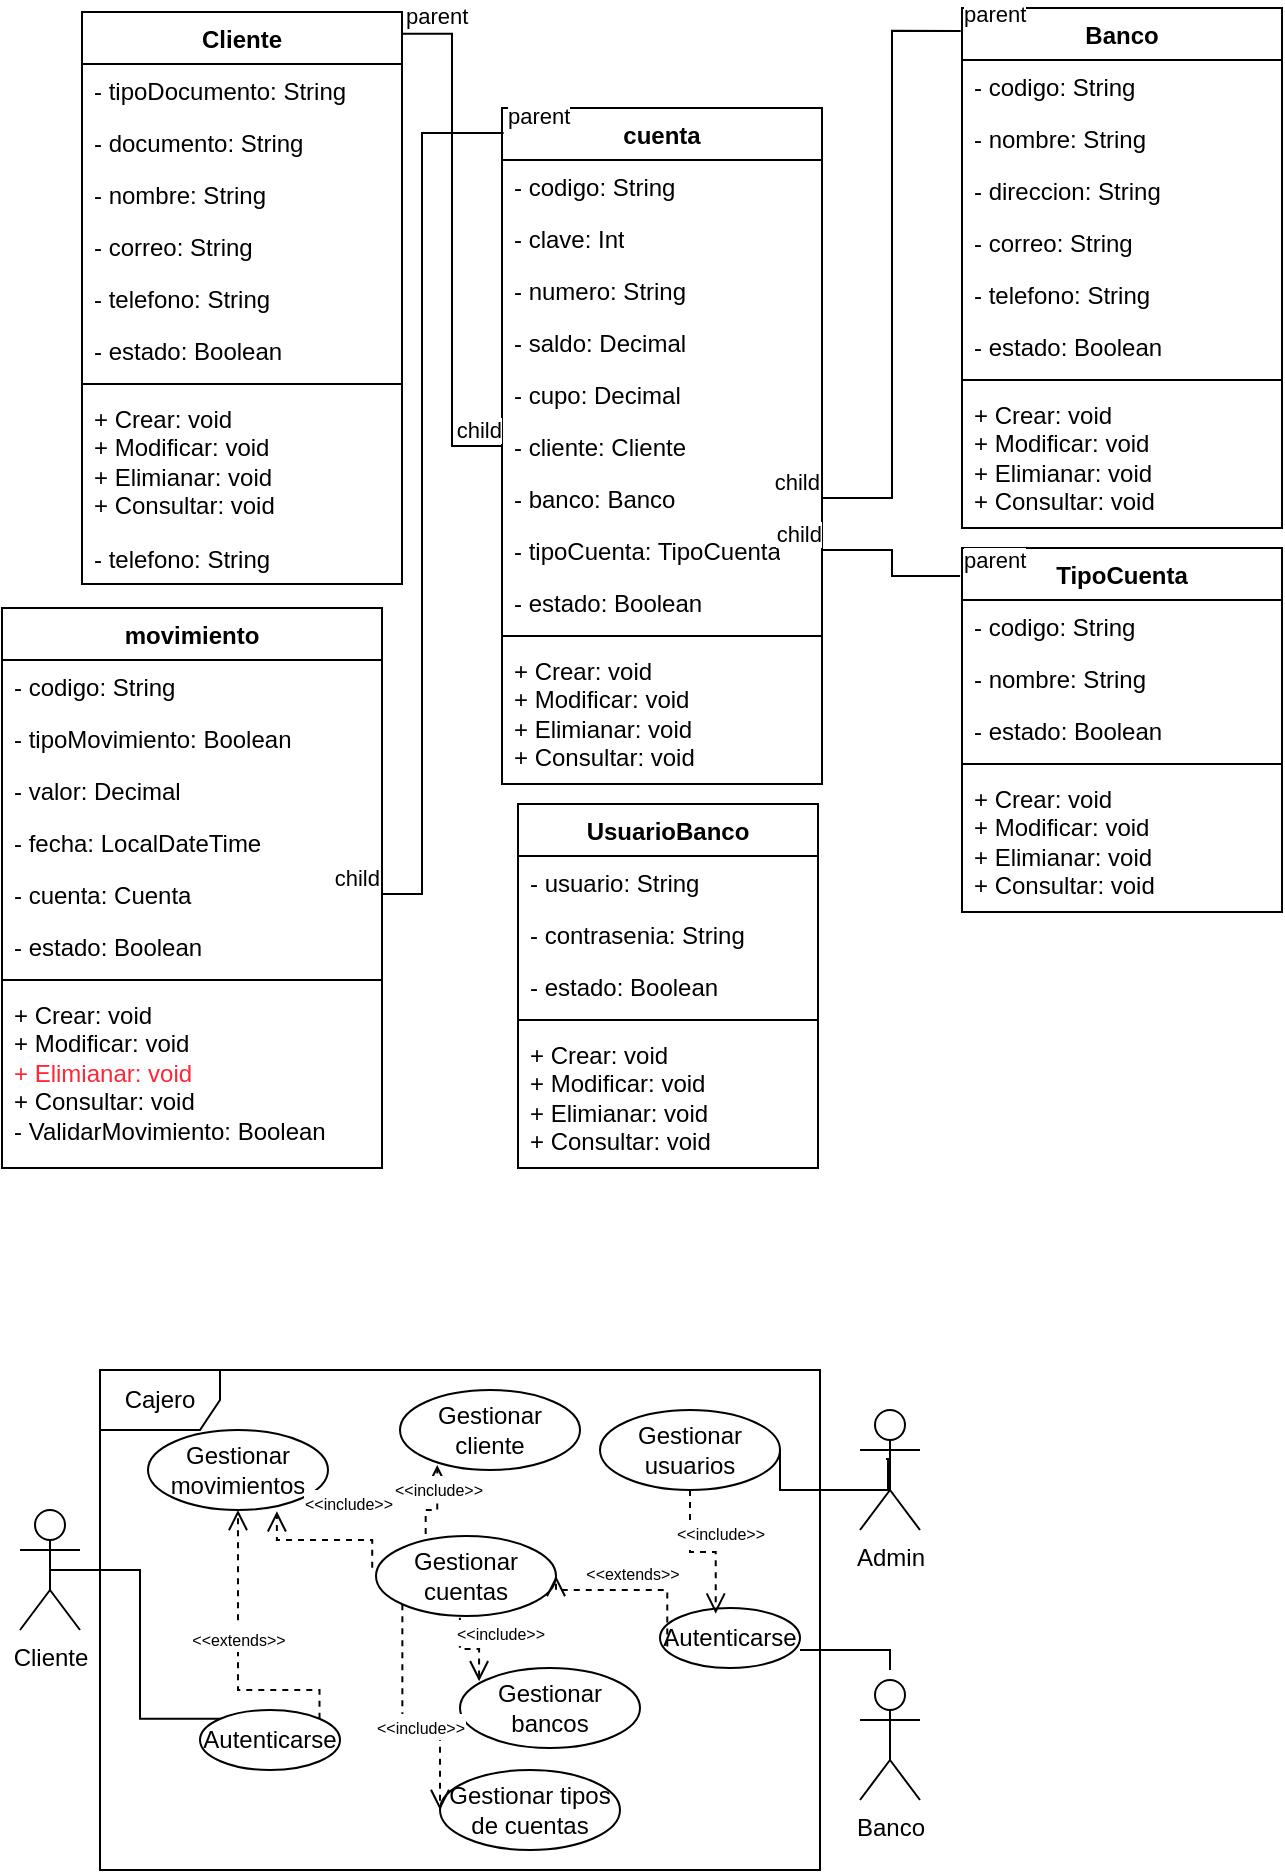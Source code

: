 <mxfile version="21.6.9" type="github">
  <diagram name="Página-1" id="rF08BQha5n41eQH3lOad">
    <mxGraphModel dx="489" dy="271" grid="1" gridSize="10" guides="1" tooltips="1" connect="1" arrows="1" fold="1" page="1" pageScale="1" pageWidth="827" pageHeight="1169" math="0" shadow="0">
      <root>
        <mxCell id="0" />
        <mxCell id="1" parent="0" />
        <mxCell id="LcZOJFfyF_1oZH-VE9Iz-1" value="Cliente" style="swimlane;fontStyle=1;align=center;verticalAlign=top;childLayout=stackLayout;horizontal=1;startSize=26;horizontalStack=0;resizeParent=1;resizeParentMax=0;resizeLast=0;collapsible=1;marginBottom=0;whiteSpace=wrap;html=1;" vertex="1" parent="1">
          <mxGeometry x="190" y="122" width="160" height="286" as="geometry" />
        </mxCell>
        <mxCell id="LcZOJFfyF_1oZH-VE9Iz-2" value="- tipoDocumento: String" style="text;strokeColor=none;fillColor=none;align=left;verticalAlign=top;spacingLeft=4;spacingRight=4;overflow=hidden;rotatable=0;points=[[0,0.5],[1,0.5]];portConstraint=eastwest;whiteSpace=wrap;html=1;" vertex="1" parent="LcZOJFfyF_1oZH-VE9Iz-1">
          <mxGeometry y="26" width="160" height="26" as="geometry" />
        </mxCell>
        <mxCell id="LcZOJFfyF_1oZH-VE9Iz-5" value="- documento: String" style="text;strokeColor=none;fillColor=none;align=left;verticalAlign=top;spacingLeft=4;spacingRight=4;overflow=hidden;rotatable=0;points=[[0,0.5],[1,0.5]];portConstraint=eastwest;whiteSpace=wrap;html=1;" vertex="1" parent="LcZOJFfyF_1oZH-VE9Iz-1">
          <mxGeometry y="52" width="160" height="26" as="geometry" />
        </mxCell>
        <mxCell id="LcZOJFfyF_1oZH-VE9Iz-6" value="- nombre: String" style="text;strokeColor=none;fillColor=none;align=left;verticalAlign=top;spacingLeft=4;spacingRight=4;overflow=hidden;rotatable=0;points=[[0,0.5],[1,0.5]];portConstraint=eastwest;whiteSpace=wrap;html=1;" vertex="1" parent="LcZOJFfyF_1oZH-VE9Iz-1">
          <mxGeometry y="78" width="160" height="26" as="geometry" />
        </mxCell>
        <mxCell id="LcZOJFfyF_1oZH-VE9Iz-7" value="- correo: String" style="text;strokeColor=none;fillColor=none;align=left;verticalAlign=top;spacingLeft=4;spacingRight=4;overflow=hidden;rotatable=0;points=[[0,0.5],[1,0.5]];portConstraint=eastwest;whiteSpace=wrap;html=1;" vertex="1" parent="LcZOJFfyF_1oZH-VE9Iz-1">
          <mxGeometry y="104" width="160" height="26" as="geometry" />
        </mxCell>
        <mxCell id="LcZOJFfyF_1oZH-VE9Iz-8" value="- telefono: String" style="text;strokeColor=none;fillColor=none;align=left;verticalAlign=top;spacingLeft=4;spacingRight=4;overflow=hidden;rotatable=0;points=[[0,0.5],[1,0.5]];portConstraint=eastwest;whiteSpace=wrap;html=1;" vertex="1" parent="LcZOJFfyF_1oZH-VE9Iz-1">
          <mxGeometry y="130" width="160" height="26" as="geometry" />
        </mxCell>
        <mxCell id="LcZOJFfyF_1oZH-VE9Iz-9" value="- estado: Boolean" style="text;strokeColor=none;fillColor=none;align=left;verticalAlign=top;spacingLeft=4;spacingRight=4;overflow=hidden;rotatable=0;points=[[0,0.5],[1,0.5]];portConstraint=eastwest;whiteSpace=wrap;html=1;" vertex="1" parent="LcZOJFfyF_1oZH-VE9Iz-1">
          <mxGeometry y="156" width="160" height="26" as="geometry" />
        </mxCell>
        <mxCell id="LcZOJFfyF_1oZH-VE9Iz-3" value="" style="line;strokeWidth=1;fillColor=none;align=left;verticalAlign=middle;spacingTop=-1;spacingLeft=3;spacingRight=3;rotatable=0;labelPosition=right;points=[];portConstraint=eastwest;strokeColor=inherit;" vertex="1" parent="LcZOJFfyF_1oZH-VE9Iz-1">
          <mxGeometry y="182" width="160" height="8" as="geometry" />
        </mxCell>
        <mxCell id="LcZOJFfyF_1oZH-VE9Iz-4" value="+ Crear: void&lt;br&gt;+ Modificar: void&lt;br&gt;+ Elimianar: void&lt;br&gt;+ Consultar: void" style="text;strokeColor=none;fillColor=none;align=left;verticalAlign=top;spacingLeft=4;spacingRight=4;overflow=hidden;rotatable=0;points=[[0,0.5],[1,0.5]];portConstraint=eastwest;whiteSpace=wrap;html=1;" vertex="1" parent="LcZOJFfyF_1oZH-VE9Iz-1">
          <mxGeometry y="190" width="160" height="70" as="geometry" />
        </mxCell>
        <mxCell id="LcZOJFfyF_1oZH-VE9Iz-88" value="- telefono: String" style="text;strokeColor=none;fillColor=none;align=left;verticalAlign=top;spacingLeft=4;spacingRight=4;overflow=hidden;rotatable=0;points=[[0,0.5],[1,0.5]];portConstraint=eastwest;whiteSpace=wrap;html=1;" vertex="1" parent="LcZOJFfyF_1oZH-VE9Iz-1">
          <mxGeometry y="260" width="160" height="26" as="geometry" />
        </mxCell>
        <mxCell id="LcZOJFfyF_1oZH-VE9Iz-10" value="Banco" style="swimlane;fontStyle=1;align=center;verticalAlign=top;childLayout=stackLayout;horizontal=1;startSize=26;horizontalStack=0;resizeParent=1;resizeParentMax=0;resizeLast=0;collapsible=1;marginBottom=0;whiteSpace=wrap;html=1;" vertex="1" parent="1">
          <mxGeometry x="630" y="120" width="160" height="260" as="geometry" />
        </mxCell>
        <mxCell id="LcZOJFfyF_1oZH-VE9Iz-13" value="- codigo: String" style="text;strokeColor=none;fillColor=none;align=left;verticalAlign=top;spacingLeft=4;spacingRight=4;overflow=hidden;rotatable=0;points=[[0,0.5],[1,0.5]];portConstraint=eastwest;whiteSpace=wrap;html=1;" vertex="1" parent="LcZOJFfyF_1oZH-VE9Iz-10">
          <mxGeometry y="26" width="160" height="26" as="geometry" />
        </mxCell>
        <mxCell id="LcZOJFfyF_1oZH-VE9Iz-14" value="- nombre: String" style="text;strokeColor=none;fillColor=none;align=left;verticalAlign=top;spacingLeft=4;spacingRight=4;overflow=hidden;rotatable=0;points=[[0,0.5],[1,0.5]];portConstraint=eastwest;whiteSpace=wrap;html=1;" vertex="1" parent="LcZOJFfyF_1oZH-VE9Iz-10">
          <mxGeometry y="52" width="160" height="26" as="geometry" />
        </mxCell>
        <mxCell id="LcZOJFfyF_1oZH-VE9Iz-15" value="- direccion: String" style="text;strokeColor=none;fillColor=none;align=left;verticalAlign=top;spacingLeft=4;spacingRight=4;overflow=hidden;rotatable=0;points=[[0,0.5],[1,0.5]];portConstraint=eastwest;whiteSpace=wrap;html=1;" vertex="1" parent="LcZOJFfyF_1oZH-VE9Iz-10">
          <mxGeometry y="78" width="160" height="26" as="geometry" />
        </mxCell>
        <mxCell id="LcZOJFfyF_1oZH-VE9Iz-20" value="- correo: String" style="text;strokeColor=none;fillColor=none;align=left;verticalAlign=top;spacingLeft=4;spacingRight=4;overflow=hidden;rotatable=0;points=[[0,0.5],[1,0.5]];portConstraint=eastwest;whiteSpace=wrap;html=1;" vertex="1" parent="LcZOJFfyF_1oZH-VE9Iz-10">
          <mxGeometry y="104" width="160" height="26" as="geometry" />
        </mxCell>
        <mxCell id="LcZOJFfyF_1oZH-VE9Iz-19" value="- telefono: String" style="text;strokeColor=none;fillColor=none;align=left;verticalAlign=top;spacingLeft=4;spacingRight=4;overflow=hidden;rotatable=0;points=[[0,0.5],[1,0.5]];portConstraint=eastwest;whiteSpace=wrap;html=1;" vertex="1" parent="LcZOJFfyF_1oZH-VE9Iz-10">
          <mxGeometry y="130" width="160" height="26" as="geometry" />
        </mxCell>
        <mxCell id="LcZOJFfyF_1oZH-VE9Iz-16" value="- estado: Boolean" style="text;strokeColor=none;fillColor=none;align=left;verticalAlign=top;spacingLeft=4;spacingRight=4;overflow=hidden;rotatable=0;points=[[0,0.5],[1,0.5]];portConstraint=eastwest;whiteSpace=wrap;html=1;" vertex="1" parent="LcZOJFfyF_1oZH-VE9Iz-10">
          <mxGeometry y="156" width="160" height="26" as="geometry" />
        </mxCell>
        <mxCell id="LcZOJFfyF_1oZH-VE9Iz-17" value="" style="line;strokeWidth=1;fillColor=none;align=left;verticalAlign=middle;spacingTop=-1;spacingLeft=3;spacingRight=3;rotatable=0;labelPosition=right;points=[];portConstraint=eastwest;strokeColor=inherit;" vertex="1" parent="LcZOJFfyF_1oZH-VE9Iz-10">
          <mxGeometry y="182" width="160" height="8" as="geometry" />
        </mxCell>
        <mxCell id="LcZOJFfyF_1oZH-VE9Iz-18" value="+ Crear: void&lt;br&gt;+ Modificar: void&lt;br&gt;+ Elimianar: void&lt;br&gt;+ Consultar: void" style="text;strokeColor=none;fillColor=none;align=left;verticalAlign=top;spacingLeft=4;spacingRight=4;overflow=hidden;rotatable=0;points=[[0,0.5],[1,0.5]];portConstraint=eastwest;whiteSpace=wrap;html=1;" vertex="1" parent="LcZOJFfyF_1oZH-VE9Iz-10">
          <mxGeometry y="190" width="160" height="70" as="geometry" />
        </mxCell>
        <mxCell id="LcZOJFfyF_1oZH-VE9Iz-21" value="TipoCuenta" style="swimlane;fontStyle=1;align=center;verticalAlign=top;childLayout=stackLayout;horizontal=1;startSize=26;horizontalStack=0;resizeParent=1;resizeParentMax=0;resizeLast=0;collapsible=1;marginBottom=0;whiteSpace=wrap;html=1;" vertex="1" parent="1">
          <mxGeometry x="630" y="390" width="160" height="182" as="geometry" />
        </mxCell>
        <mxCell id="LcZOJFfyF_1oZH-VE9Iz-22" value="- codigo: String" style="text;strokeColor=none;fillColor=none;align=left;verticalAlign=top;spacingLeft=4;spacingRight=4;overflow=hidden;rotatable=0;points=[[0,0.5],[1,0.5]];portConstraint=eastwest;whiteSpace=wrap;html=1;" vertex="1" parent="LcZOJFfyF_1oZH-VE9Iz-21">
          <mxGeometry y="26" width="160" height="26" as="geometry" />
        </mxCell>
        <mxCell id="LcZOJFfyF_1oZH-VE9Iz-23" value="- nombre: String" style="text;strokeColor=none;fillColor=none;align=left;verticalAlign=top;spacingLeft=4;spacingRight=4;overflow=hidden;rotatable=0;points=[[0,0.5],[1,0.5]];portConstraint=eastwest;whiteSpace=wrap;html=1;" vertex="1" parent="LcZOJFfyF_1oZH-VE9Iz-21">
          <mxGeometry y="52" width="160" height="26" as="geometry" />
        </mxCell>
        <mxCell id="LcZOJFfyF_1oZH-VE9Iz-27" value="- estado: Boolean" style="text;strokeColor=none;fillColor=none;align=left;verticalAlign=top;spacingLeft=4;spacingRight=4;overflow=hidden;rotatable=0;points=[[0,0.5],[1,0.5]];portConstraint=eastwest;whiteSpace=wrap;html=1;" vertex="1" parent="LcZOJFfyF_1oZH-VE9Iz-21">
          <mxGeometry y="78" width="160" height="26" as="geometry" />
        </mxCell>
        <mxCell id="LcZOJFfyF_1oZH-VE9Iz-28" value="" style="line;strokeWidth=1;fillColor=none;align=left;verticalAlign=middle;spacingTop=-1;spacingLeft=3;spacingRight=3;rotatable=0;labelPosition=right;points=[];portConstraint=eastwest;strokeColor=inherit;" vertex="1" parent="LcZOJFfyF_1oZH-VE9Iz-21">
          <mxGeometry y="104" width="160" height="8" as="geometry" />
        </mxCell>
        <mxCell id="LcZOJFfyF_1oZH-VE9Iz-29" value="+ Crear: void&lt;br&gt;+ Modificar: void&lt;br&gt;+ Elimianar: void&lt;br&gt;+ Consultar: void" style="text;strokeColor=none;fillColor=none;align=left;verticalAlign=top;spacingLeft=4;spacingRight=4;overflow=hidden;rotatable=0;points=[[0,0.5],[1,0.5]];portConstraint=eastwest;whiteSpace=wrap;html=1;" vertex="1" parent="LcZOJFfyF_1oZH-VE9Iz-21">
          <mxGeometry y="112" width="160" height="70" as="geometry" />
        </mxCell>
        <mxCell id="LcZOJFfyF_1oZH-VE9Iz-30" value="cuenta" style="swimlane;fontStyle=1;align=center;verticalAlign=top;childLayout=stackLayout;horizontal=1;startSize=26;horizontalStack=0;resizeParent=1;resizeParentMax=0;resizeLast=0;collapsible=1;marginBottom=0;whiteSpace=wrap;html=1;" vertex="1" parent="1">
          <mxGeometry x="400" y="170" width="160" height="338" as="geometry" />
        </mxCell>
        <mxCell id="LcZOJFfyF_1oZH-VE9Iz-31" value="- codigo: String" style="text;strokeColor=none;fillColor=none;align=left;verticalAlign=top;spacingLeft=4;spacingRight=4;overflow=hidden;rotatable=0;points=[[0,0.5],[1,0.5]];portConstraint=eastwest;whiteSpace=wrap;html=1;" vertex="1" parent="LcZOJFfyF_1oZH-VE9Iz-30">
          <mxGeometry y="26" width="160" height="26" as="geometry" />
        </mxCell>
        <mxCell id="LcZOJFfyF_1oZH-VE9Iz-95" value="- clave: Int" style="text;strokeColor=none;fillColor=none;align=left;verticalAlign=top;spacingLeft=4;spacingRight=4;overflow=hidden;rotatable=0;points=[[0,0.5],[1,0.5]];portConstraint=eastwest;whiteSpace=wrap;html=1;" vertex="1" parent="LcZOJFfyF_1oZH-VE9Iz-30">
          <mxGeometry y="52" width="160" height="26" as="geometry" />
        </mxCell>
        <mxCell id="LcZOJFfyF_1oZH-VE9Iz-32" value="- numero: String" style="text;strokeColor=none;fillColor=none;align=left;verticalAlign=top;spacingLeft=4;spacingRight=4;overflow=hidden;rotatable=0;points=[[0,0.5],[1,0.5]];portConstraint=eastwest;whiteSpace=wrap;html=1;" vertex="1" parent="LcZOJFfyF_1oZH-VE9Iz-30">
          <mxGeometry y="78" width="160" height="26" as="geometry" />
        </mxCell>
        <mxCell id="LcZOJFfyF_1oZH-VE9Iz-36" value="- saldo: Decimal" style="text;strokeColor=none;fillColor=none;align=left;verticalAlign=top;spacingLeft=4;spacingRight=4;overflow=hidden;rotatable=0;points=[[0,0.5],[1,0.5]];portConstraint=eastwest;whiteSpace=wrap;html=1;" vertex="1" parent="LcZOJFfyF_1oZH-VE9Iz-30">
          <mxGeometry y="104" width="160" height="26" as="geometry" />
        </mxCell>
        <mxCell id="LcZOJFfyF_1oZH-VE9Iz-37" value="- cupo: Decimal" style="text;strokeColor=none;fillColor=none;align=left;verticalAlign=top;spacingLeft=4;spacingRight=4;overflow=hidden;rotatable=0;points=[[0,0.5],[1,0.5]];portConstraint=eastwest;whiteSpace=wrap;html=1;" vertex="1" parent="LcZOJFfyF_1oZH-VE9Iz-30">
          <mxGeometry y="130" width="160" height="26" as="geometry" />
        </mxCell>
        <mxCell id="LcZOJFfyF_1oZH-VE9Iz-38" value="- cliente: Cliente" style="text;strokeColor=none;fillColor=none;align=left;verticalAlign=top;spacingLeft=4;spacingRight=4;overflow=hidden;rotatable=0;points=[[0,0.5],[1,0.5]];portConstraint=eastwest;whiteSpace=wrap;html=1;" vertex="1" parent="LcZOJFfyF_1oZH-VE9Iz-30">
          <mxGeometry y="156" width="160" height="26" as="geometry" />
        </mxCell>
        <mxCell id="LcZOJFfyF_1oZH-VE9Iz-39" value="- banco: Banco" style="text;strokeColor=none;fillColor=none;align=left;verticalAlign=top;spacingLeft=4;spacingRight=4;overflow=hidden;rotatable=0;points=[[0,0.5],[1,0.5]];portConstraint=eastwest;whiteSpace=wrap;html=1;" vertex="1" parent="LcZOJFfyF_1oZH-VE9Iz-30">
          <mxGeometry y="182" width="160" height="26" as="geometry" />
        </mxCell>
        <mxCell id="LcZOJFfyF_1oZH-VE9Iz-40" value="- tipoCuenta: TipoCuenta" style="text;strokeColor=none;fillColor=none;align=left;verticalAlign=top;spacingLeft=4;spacingRight=4;overflow=hidden;rotatable=0;points=[[0,0.5],[1,0.5]];portConstraint=eastwest;whiteSpace=wrap;html=1;" vertex="1" parent="LcZOJFfyF_1oZH-VE9Iz-30">
          <mxGeometry y="208" width="160" height="26" as="geometry" />
        </mxCell>
        <mxCell id="LcZOJFfyF_1oZH-VE9Iz-33" value="- estado: Boolean" style="text;strokeColor=none;fillColor=none;align=left;verticalAlign=top;spacingLeft=4;spacingRight=4;overflow=hidden;rotatable=0;points=[[0,0.5],[1,0.5]];portConstraint=eastwest;whiteSpace=wrap;html=1;" vertex="1" parent="LcZOJFfyF_1oZH-VE9Iz-30">
          <mxGeometry y="234" width="160" height="26" as="geometry" />
        </mxCell>
        <mxCell id="LcZOJFfyF_1oZH-VE9Iz-34" value="" style="line;strokeWidth=1;fillColor=none;align=left;verticalAlign=middle;spacingTop=-1;spacingLeft=3;spacingRight=3;rotatable=0;labelPosition=right;points=[];portConstraint=eastwest;strokeColor=inherit;" vertex="1" parent="LcZOJFfyF_1oZH-VE9Iz-30">
          <mxGeometry y="260" width="160" height="8" as="geometry" />
        </mxCell>
        <mxCell id="LcZOJFfyF_1oZH-VE9Iz-35" value="+ Crear: void&lt;br&gt;+ Modificar: void&lt;br&gt;+ Elimianar: void&lt;br&gt;+ Consultar: void" style="text;strokeColor=none;fillColor=none;align=left;verticalAlign=top;spacingLeft=4;spacingRight=4;overflow=hidden;rotatable=0;points=[[0,0.5],[1,0.5]];portConstraint=eastwest;whiteSpace=wrap;html=1;" vertex="1" parent="LcZOJFfyF_1oZH-VE9Iz-30">
          <mxGeometry y="268" width="160" height="70" as="geometry" />
        </mxCell>
        <mxCell id="LcZOJFfyF_1oZH-VE9Iz-41" value="" style="endArrow=none;html=1;edgeStyle=orthogonalEdgeStyle;rounded=0;exitX=0.999;exitY=0.038;exitDx=0;exitDy=0;exitPerimeter=0;entryX=0;entryY=0.5;entryDx=0;entryDy=0;" edge="1" parent="1" source="LcZOJFfyF_1oZH-VE9Iz-1" target="LcZOJFfyF_1oZH-VE9Iz-38">
          <mxGeometry relative="1" as="geometry">
            <mxPoint x="420" y="320" as="sourcePoint" />
            <mxPoint x="580" y="320" as="targetPoint" />
          </mxGeometry>
        </mxCell>
        <mxCell id="LcZOJFfyF_1oZH-VE9Iz-42" value="parent" style="edgeLabel;resizable=0;html=1;align=left;verticalAlign=bottom;" connectable="0" vertex="1" parent="LcZOJFfyF_1oZH-VE9Iz-41">
          <mxGeometry x="-1" relative="1" as="geometry" />
        </mxCell>
        <mxCell id="LcZOJFfyF_1oZH-VE9Iz-43" value="child" style="edgeLabel;resizable=0;html=1;align=right;verticalAlign=bottom;" connectable="0" vertex="1" parent="LcZOJFfyF_1oZH-VE9Iz-41">
          <mxGeometry x="1" relative="1" as="geometry" />
        </mxCell>
        <mxCell id="LcZOJFfyF_1oZH-VE9Iz-45" value="" style="endArrow=none;html=1;edgeStyle=orthogonalEdgeStyle;rounded=0;exitX=-0.004;exitY=0.044;exitDx=0;exitDy=0;exitPerimeter=0;entryX=1;entryY=0.5;entryDx=0;entryDy=0;" edge="1" parent="1" source="LcZOJFfyF_1oZH-VE9Iz-10" target="LcZOJFfyF_1oZH-VE9Iz-39">
          <mxGeometry relative="1" as="geometry">
            <mxPoint x="380" y="200" as="sourcePoint" />
            <mxPoint x="540" y="200" as="targetPoint" />
          </mxGeometry>
        </mxCell>
        <mxCell id="LcZOJFfyF_1oZH-VE9Iz-46" value="parent" style="edgeLabel;resizable=0;html=1;align=left;verticalAlign=bottom;" connectable="0" vertex="1" parent="LcZOJFfyF_1oZH-VE9Iz-45">
          <mxGeometry x="-1" relative="1" as="geometry" />
        </mxCell>
        <mxCell id="LcZOJFfyF_1oZH-VE9Iz-47" value="child" style="edgeLabel;resizable=0;html=1;align=right;verticalAlign=bottom;" connectable="0" vertex="1" parent="LcZOJFfyF_1oZH-VE9Iz-45">
          <mxGeometry x="1" relative="1" as="geometry" />
        </mxCell>
        <mxCell id="LcZOJFfyF_1oZH-VE9Iz-52" value="" style="endArrow=none;html=1;edgeStyle=orthogonalEdgeStyle;rounded=0;exitX=-0.006;exitY=0.077;exitDx=0;exitDy=0;exitPerimeter=0;entryX=1;entryY=0.5;entryDx=0;entryDy=0;" edge="1" parent="1" source="LcZOJFfyF_1oZH-VE9Iz-21" target="LcZOJFfyF_1oZH-VE9Iz-40">
          <mxGeometry relative="1" as="geometry">
            <mxPoint x="470" y="380" as="sourcePoint" />
            <mxPoint x="580" y="420" as="targetPoint" />
          </mxGeometry>
        </mxCell>
        <mxCell id="LcZOJFfyF_1oZH-VE9Iz-53" value="parent" style="edgeLabel;resizable=0;html=1;align=left;verticalAlign=bottom;" connectable="0" vertex="1" parent="LcZOJFfyF_1oZH-VE9Iz-52">
          <mxGeometry x="-1" relative="1" as="geometry" />
        </mxCell>
        <mxCell id="LcZOJFfyF_1oZH-VE9Iz-54" value="child" style="edgeLabel;resizable=0;html=1;align=right;verticalAlign=bottom;" connectable="0" vertex="1" parent="LcZOJFfyF_1oZH-VE9Iz-52">
          <mxGeometry x="1" relative="1" as="geometry" />
        </mxCell>
        <mxCell id="LcZOJFfyF_1oZH-VE9Iz-55" value="movimiento" style="swimlane;fontStyle=1;align=center;verticalAlign=top;childLayout=stackLayout;horizontal=1;startSize=26;horizontalStack=0;resizeParent=1;resizeParentMax=0;resizeLast=0;collapsible=1;marginBottom=0;whiteSpace=wrap;html=1;" vertex="1" parent="1">
          <mxGeometry x="150" y="420" width="190" height="280" as="geometry" />
        </mxCell>
        <mxCell id="LcZOJFfyF_1oZH-VE9Iz-56" value="- codigo: String" style="text;strokeColor=none;fillColor=none;align=left;verticalAlign=top;spacingLeft=4;spacingRight=4;overflow=hidden;rotatable=0;points=[[0,0.5],[1,0.5]];portConstraint=eastwest;whiteSpace=wrap;html=1;" vertex="1" parent="LcZOJFfyF_1oZH-VE9Iz-55">
          <mxGeometry y="26" width="190" height="26" as="geometry" />
        </mxCell>
        <mxCell id="LcZOJFfyF_1oZH-VE9Iz-57" value="- tipoMovimiento: Boolean" style="text;strokeColor=none;fillColor=none;align=left;verticalAlign=top;spacingLeft=4;spacingRight=4;overflow=hidden;rotatable=0;points=[[0,0.5],[1,0.5]];portConstraint=eastwest;whiteSpace=wrap;html=1;" vertex="1" parent="LcZOJFfyF_1oZH-VE9Iz-55">
          <mxGeometry y="52" width="190" height="26" as="geometry" />
        </mxCell>
        <mxCell id="LcZOJFfyF_1oZH-VE9Iz-58" value="- valor: Decimal" style="text;strokeColor=none;fillColor=none;align=left;verticalAlign=top;spacingLeft=4;spacingRight=4;overflow=hidden;rotatable=0;points=[[0,0.5],[1,0.5]];portConstraint=eastwest;whiteSpace=wrap;html=1;" vertex="1" parent="LcZOJFfyF_1oZH-VE9Iz-55">
          <mxGeometry y="78" width="190" height="26" as="geometry" />
        </mxCell>
        <mxCell id="LcZOJFfyF_1oZH-VE9Iz-61" value="- fecha: LocalDateTime" style="text;strokeColor=none;fillColor=none;align=left;verticalAlign=top;spacingLeft=4;spacingRight=4;overflow=hidden;rotatable=0;points=[[0,0.5],[1,0.5]];portConstraint=eastwest;whiteSpace=wrap;html=1;" vertex="1" parent="LcZOJFfyF_1oZH-VE9Iz-55">
          <mxGeometry y="104" width="190" height="26" as="geometry" />
        </mxCell>
        <mxCell id="LcZOJFfyF_1oZH-VE9Iz-62" value="- cuenta: Cuenta" style="text;strokeColor=none;fillColor=none;align=left;verticalAlign=top;spacingLeft=4;spacingRight=4;overflow=hidden;rotatable=0;points=[[0,0.5],[1,0.5]];portConstraint=eastwest;whiteSpace=wrap;html=1;" vertex="1" parent="LcZOJFfyF_1oZH-VE9Iz-55">
          <mxGeometry y="130" width="190" height="26" as="geometry" />
        </mxCell>
        <mxCell id="LcZOJFfyF_1oZH-VE9Iz-63" value="- estado: Boolean" style="text;strokeColor=none;fillColor=none;align=left;verticalAlign=top;spacingLeft=4;spacingRight=4;overflow=hidden;rotatable=0;points=[[0,0.5],[1,0.5]];portConstraint=eastwest;whiteSpace=wrap;html=1;" vertex="1" parent="LcZOJFfyF_1oZH-VE9Iz-55">
          <mxGeometry y="156" width="190" height="26" as="geometry" />
        </mxCell>
        <mxCell id="LcZOJFfyF_1oZH-VE9Iz-64" value="" style="line;strokeWidth=1;fillColor=none;align=left;verticalAlign=middle;spacingTop=-1;spacingLeft=3;spacingRight=3;rotatable=0;labelPosition=right;points=[];portConstraint=eastwest;strokeColor=inherit;" vertex="1" parent="LcZOJFfyF_1oZH-VE9Iz-55">
          <mxGeometry y="182" width="190" height="8" as="geometry" />
        </mxCell>
        <mxCell id="LcZOJFfyF_1oZH-VE9Iz-65" value="+ Crear: void&lt;br&gt;+ Modificar: void&lt;br&gt;&lt;font color=&quot;#ff2635&quot;&gt;+ Elimianar: void&lt;/font&gt;&lt;br&gt;+ Consultar: void&lt;br&gt;- ValidarMovimiento: Boolean" style="text;strokeColor=none;fillColor=none;align=left;verticalAlign=top;spacingLeft=4;spacingRight=4;overflow=hidden;rotatable=0;points=[[0,0.5],[1,0.5]];portConstraint=eastwest;whiteSpace=wrap;html=1;" vertex="1" parent="LcZOJFfyF_1oZH-VE9Iz-55">
          <mxGeometry y="190" width="190" height="90" as="geometry" />
        </mxCell>
        <mxCell id="LcZOJFfyF_1oZH-VE9Iz-66" value="" style="endArrow=none;html=1;edgeStyle=orthogonalEdgeStyle;rounded=0;entryX=1;entryY=0.5;entryDx=0;entryDy=0;exitX=0.005;exitY=0.037;exitDx=0;exitDy=0;exitPerimeter=0;" edge="1" parent="1" source="LcZOJFfyF_1oZH-VE9Iz-30" target="LcZOJFfyF_1oZH-VE9Iz-62">
          <mxGeometry relative="1" as="geometry">
            <mxPoint x="370" y="280" as="sourcePoint" />
            <mxPoint x="290" y="410" as="targetPoint" />
            <Array as="points">
              <mxPoint x="360" y="182" />
              <mxPoint x="360" y="563" />
            </Array>
          </mxGeometry>
        </mxCell>
        <mxCell id="LcZOJFfyF_1oZH-VE9Iz-67" value="parent" style="edgeLabel;resizable=0;html=1;align=left;verticalAlign=bottom;" connectable="0" vertex="1" parent="LcZOJFfyF_1oZH-VE9Iz-66">
          <mxGeometry x="-1" relative="1" as="geometry" />
        </mxCell>
        <mxCell id="LcZOJFfyF_1oZH-VE9Iz-68" value="child" style="edgeLabel;resizable=0;html=1;align=right;verticalAlign=bottom;" connectable="0" vertex="1" parent="LcZOJFfyF_1oZH-VE9Iz-66">
          <mxGeometry x="1" relative="1" as="geometry" />
        </mxCell>
        <mxCell id="LcZOJFfyF_1oZH-VE9Iz-70" value="Gestionar cliente" style="ellipse;whiteSpace=wrap;html=1;" vertex="1" parent="1">
          <mxGeometry x="349" y="811" width="90" height="40" as="geometry" />
        </mxCell>
        <mxCell id="LcZOJFfyF_1oZH-VE9Iz-71" value="Gestionar cuentas" style="ellipse;whiteSpace=wrap;html=1;" vertex="1" parent="1">
          <mxGeometry x="337" y="884" width="90" height="40" as="geometry" />
        </mxCell>
        <mxCell id="LcZOJFfyF_1oZH-VE9Iz-72" value="Gestionar movimientos" style="ellipse;whiteSpace=wrap;html=1;" vertex="1" parent="1">
          <mxGeometry x="223" y="831" width="90" height="40" as="geometry" />
        </mxCell>
        <mxCell id="LcZOJFfyF_1oZH-VE9Iz-73" value="Gestionar tipos de cuentas" style="ellipse;whiteSpace=wrap;html=1;" vertex="1" parent="1">
          <mxGeometry x="369" y="1001" width="90" height="40" as="geometry" />
        </mxCell>
        <mxCell id="LcZOJFfyF_1oZH-VE9Iz-75" value="Gestionar bancos" style="ellipse;whiteSpace=wrap;html=1;" vertex="1" parent="1">
          <mxGeometry x="379" y="950" width="90" height="40" as="geometry" />
        </mxCell>
        <mxCell id="LcZOJFfyF_1oZH-VE9Iz-76" value="Cliente" style="shape=umlActor;verticalLabelPosition=bottom;verticalAlign=top;html=1;" vertex="1" parent="1">
          <mxGeometry x="159" y="871" width="30" height="60" as="geometry" />
        </mxCell>
        <mxCell id="LcZOJFfyF_1oZH-VE9Iz-81" value="Admin" style="shape=umlActor;verticalLabelPosition=bottom;verticalAlign=top;html=1;" vertex="1" parent="1">
          <mxGeometry x="579" y="821" width="30" height="60" as="geometry" />
        </mxCell>
        <mxCell id="LcZOJFfyF_1oZH-VE9Iz-85" value="Autenticarse" style="ellipse;whiteSpace=wrap;html=1;" vertex="1" parent="1">
          <mxGeometry x="249" y="971" width="70" height="30" as="geometry" />
        </mxCell>
        <mxCell id="LcZOJFfyF_1oZH-VE9Iz-87" value="&lt;font style=&quot;font-size: 8px;&quot;&gt;&amp;lt;&amp;lt;extends&amp;gt;&amp;gt;&lt;/font&gt;" style="html=1;verticalAlign=bottom;endArrow=open;dashed=1;endSize=8;edgeStyle=elbowEdgeStyle;elbow=vertical;curved=0;rounded=0;exitX=1;exitY=0;exitDx=0;exitDy=0;entryX=0.5;entryY=1;entryDx=0;entryDy=0;" edge="1" parent="1" source="LcZOJFfyF_1oZH-VE9Iz-85" target="LcZOJFfyF_1oZH-VE9Iz-72">
          <mxGeometry relative="1" as="geometry">
            <mxPoint x="379" y="901" as="sourcePoint" />
            <mxPoint x="269" y="951" as="targetPoint" />
            <Array as="points">
              <mxPoint x="289" y="961" />
            </Array>
          </mxGeometry>
        </mxCell>
        <mxCell id="LcZOJFfyF_1oZH-VE9Iz-96" value="" style="endArrow=none;html=1;edgeStyle=orthogonalEdgeStyle;rounded=0;exitX=0.5;exitY=0.5;exitDx=0;exitDy=0;entryX=0;entryY=0;entryDx=0;entryDy=0;exitPerimeter=0;" edge="1" parent="1" source="LcZOJFfyF_1oZH-VE9Iz-76" target="LcZOJFfyF_1oZH-VE9Iz-85">
          <mxGeometry relative="1" as="geometry">
            <mxPoint x="179" y="931" as="sourcePoint" />
            <mxPoint x="289" y="971" as="targetPoint" />
            <Array as="points">
              <mxPoint x="219" y="901" />
              <mxPoint x="219" y="975" />
            </Array>
          </mxGeometry>
        </mxCell>
        <mxCell id="LcZOJFfyF_1oZH-VE9Iz-100" value="&lt;font style=&quot;font-size: 8px;&quot;&gt;&amp;lt;&amp;lt;include&amp;gt;&amp;gt;&lt;/font&gt;" style="html=1;verticalAlign=bottom;endArrow=open;dashed=1;endSize=8;edgeStyle=elbowEdgeStyle;elbow=vertical;curved=0;rounded=0;exitX=0.276;exitY=-0.026;exitDx=0;exitDy=0;entryX=0.207;entryY=0.938;entryDx=0;entryDy=0;exitPerimeter=0;entryPerimeter=0;" edge="1" parent="1" source="LcZOJFfyF_1oZH-VE9Iz-71" target="LcZOJFfyF_1oZH-VE9Iz-70">
          <mxGeometry relative="1" as="geometry">
            <mxPoint x="369.99" y="941.0" as="sourcePoint" />
            <mxPoint x="349" y="849.56" as="targetPoint" />
            <Array as="points">
              <mxPoint x="359" y="871" />
            </Array>
          </mxGeometry>
        </mxCell>
        <mxCell id="LcZOJFfyF_1oZH-VE9Iz-102" value="&lt;font style=&quot;font-size: 8px;&quot;&gt;&amp;lt;&amp;lt;include&amp;gt;&amp;gt;&lt;/font&gt;" style="html=1;verticalAlign=bottom;endArrow=open;dashed=1;endSize=8;edgeStyle=elbowEdgeStyle;elbow=vertical;curved=0;rounded=0;exitX=0;exitY=1;exitDx=0;exitDy=0;entryX=0;entryY=0.5;entryDx=0;entryDy=0;" edge="1" parent="1" source="LcZOJFfyF_1oZH-VE9Iz-71" target="LcZOJFfyF_1oZH-VE9Iz-73">
          <mxGeometry x="0.464" y="-10" relative="1" as="geometry">
            <mxPoint x="384" y="941" as="sourcePoint" />
            <mxPoint x="358" y="910" as="targetPoint" />
            <Array as="points">
              <mxPoint x="349" y="981" />
            </Array>
            <mxPoint as="offset" />
          </mxGeometry>
        </mxCell>
        <mxCell id="LcZOJFfyF_1oZH-VE9Iz-104" value="&lt;font style=&quot;font-size: 8px;&quot;&gt;&amp;lt;&amp;lt;include&amp;gt;&amp;gt;&lt;/font&gt;" style="html=1;verticalAlign=bottom;endArrow=open;dashed=1;endSize=8;edgeStyle=elbowEdgeStyle;elbow=vertical;curved=0;rounded=0;exitX=0.466;exitY=1.021;exitDx=0;exitDy=0;entryX=0.106;entryY=0.165;entryDx=0;entryDy=0;exitPerimeter=0;entryPerimeter=0;" edge="1" parent="1" source="LcZOJFfyF_1oZH-VE9Iz-71" target="LcZOJFfyF_1oZH-VE9Iz-75">
          <mxGeometry x="0.248" y="10" relative="1" as="geometry">
            <mxPoint x="372" y="925" as="sourcePoint" />
            <mxPoint x="379" y="1031" as="targetPoint" />
            <Array as="points" />
            <mxPoint as="offset" />
          </mxGeometry>
        </mxCell>
        <mxCell id="LcZOJFfyF_1oZH-VE9Iz-105" value="&lt;font style=&quot;font-size: 8px;&quot;&gt;&amp;lt;&amp;lt;include&amp;gt;&amp;gt;&lt;/font&gt;" style="html=1;verticalAlign=bottom;endArrow=open;dashed=1;endSize=8;edgeStyle=elbowEdgeStyle;elbow=vertical;curved=0;rounded=0;entryX=0.716;entryY=1.016;entryDx=0;entryDy=0;entryPerimeter=0;exitX=-0.021;exitY=0.397;exitDx=0;exitDy=0;exitPerimeter=0;" edge="1" parent="1" source="LcZOJFfyF_1oZH-VE9Iz-71" target="LcZOJFfyF_1oZH-VE9Iz-72">
          <mxGeometry x="-0.309" y="-10" relative="1" as="geometry">
            <mxPoint x="309" y="921" as="sourcePoint" />
            <mxPoint x="329" y="881" as="targetPoint" />
            <Array as="points" />
            <mxPoint as="offset" />
          </mxGeometry>
        </mxCell>
        <mxCell id="LcZOJFfyF_1oZH-VE9Iz-106" value="UsuarioBanco" style="swimlane;fontStyle=1;align=center;verticalAlign=top;childLayout=stackLayout;horizontal=1;startSize=26;horizontalStack=0;resizeParent=1;resizeParentMax=0;resizeLast=0;collapsible=1;marginBottom=0;whiteSpace=wrap;html=1;" vertex="1" parent="1">
          <mxGeometry x="408" y="518" width="150" height="182" as="geometry" />
        </mxCell>
        <mxCell id="LcZOJFfyF_1oZH-VE9Iz-107" value="- usuario: String" style="text;strokeColor=none;fillColor=none;align=left;verticalAlign=top;spacingLeft=4;spacingRight=4;overflow=hidden;rotatable=0;points=[[0,0.5],[1,0.5]];portConstraint=eastwest;whiteSpace=wrap;html=1;" vertex="1" parent="LcZOJFfyF_1oZH-VE9Iz-106">
          <mxGeometry y="26" width="150" height="26" as="geometry" />
        </mxCell>
        <mxCell id="LcZOJFfyF_1oZH-VE9Iz-108" value="- contrasenia: String" style="text;strokeColor=none;fillColor=none;align=left;verticalAlign=top;spacingLeft=4;spacingRight=4;overflow=hidden;rotatable=0;points=[[0,0.5],[1,0.5]];portConstraint=eastwest;whiteSpace=wrap;html=1;" vertex="1" parent="LcZOJFfyF_1oZH-VE9Iz-106">
          <mxGeometry y="52" width="150" height="26" as="geometry" />
        </mxCell>
        <mxCell id="LcZOJFfyF_1oZH-VE9Iz-109" value="- estado: Boolean" style="text;strokeColor=none;fillColor=none;align=left;verticalAlign=top;spacingLeft=4;spacingRight=4;overflow=hidden;rotatable=0;points=[[0,0.5],[1,0.5]];portConstraint=eastwest;whiteSpace=wrap;html=1;" vertex="1" parent="LcZOJFfyF_1oZH-VE9Iz-106">
          <mxGeometry y="78" width="150" height="26" as="geometry" />
        </mxCell>
        <mxCell id="LcZOJFfyF_1oZH-VE9Iz-110" value="" style="line;strokeWidth=1;fillColor=none;align=left;verticalAlign=middle;spacingTop=-1;spacingLeft=3;spacingRight=3;rotatable=0;labelPosition=right;points=[];portConstraint=eastwest;strokeColor=inherit;" vertex="1" parent="LcZOJFfyF_1oZH-VE9Iz-106">
          <mxGeometry y="104" width="150" height="8" as="geometry" />
        </mxCell>
        <mxCell id="LcZOJFfyF_1oZH-VE9Iz-111" value="+ Crear: void&lt;br&gt;+ Modificar: void&lt;br&gt;+ Elimianar: void&lt;br&gt;+ Consultar: void" style="text;strokeColor=none;fillColor=none;align=left;verticalAlign=top;spacingLeft=4;spacingRight=4;overflow=hidden;rotatable=0;points=[[0,0.5],[1,0.5]];portConstraint=eastwest;whiteSpace=wrap;html=1;" vertex="1" parent="LcZOJFfyF_1oZH-VE9Iz-106">
          <mxGeometry y="112" width="150" height="70" as="geometry" />
        </mxCell>
        <mxCell id="LcZOJFfyF_1oZH-VE9Iz-112" value="Banco" style="shape=umlActor;verticalLabelPosition=bottom;verticalAlign=top;html=1;" vertex="1" parent="1">
          <mxGeometry x="579" y="956" width="30" height="60" as="geometry" />
        </mxCell>
        <mxCell id="LcZOJFfyF_1oZH-VE9Iz-113" value="Gestionar usuarios" style="ellipse;whiteSpace=wrap;html=1;" vertex="1" parent="1">
          <mxGeometry x="449" y="821" width="90" height="40" as="geometry" />
        </mxCell>
        <mxCell id="LcZOJFfyF_1oZH-VE9Iz-114" value="" style="endArrow=none;html=1;edgeStyle=orthogonalEdgeStyle;rounded=0;entryX=0.433;entryY=0.408;entryDx=0;entryDy=0;entryPerimeter=0;exitX=1;exitY=0.5;exitDx=0;exitDy=0;" edge="1" parent="1" source="LcZOJFfyF_1oZH-VE9Iz-113" target="LcZOJFfyF_1oZH-VE9Iz-81">
          <mxGeometry relative="1" as="geometry">
            <mxPoint x="543" y="908" as="sourcePoint" />
            <mxPoint x="592.95" y="897.57" as="targetPoint" />
            <Array as="points">
              <mxPoint x="539" y="861" />
              <mxPoint x="593" y="861" />
              <mxPoint x="593" y="846" />
            </Array>
          </mxGeometry>
        </mxCell>
        <mxCell id="LcZOJFfyF_1oZH-VE9Iz-116" value="Autenticarse" style="ellipse;whiteSpace=wrap;html=1;" vertex="1" parent="1">
          <mxGeometry x="479" y="920" width="70" height="30" as="geometry" />
        </mxCell>
        <mxCell id="LcZOJFfyF_1oZH-VE9Iz-117" value="" style="endArrow=none;html=1;edgeStyle=orthogonalEdgeStyle;rounded=0;" edge="1" parent="1">
          <mxGeometry relative="1" as="geometry">
            <mxPoint x="549" y="941" as="sourcePoint" />
            <mxPoint x="594" y="951" as="targetPoint" />
            <Array as="points">
              <mxPoint x="594" y="941" />
            </Array>
          </mxGeometry>
        </mxCell>
        <mxCell id="LcZOJFfyF_1oZH-VE9Iz-119" value="&lt;font style=&quot;font-size: 8px;&quot;&gt;&amp;lt;&amp;lt;include&amp;gt;&amp;gt;&lt;/font&gt;" style="html=1;verticalAlign=bottom;endArrow=open;dashed=1;endSize=8;edgeStyle=elbowEdgeStyle;elbow=vertical;curved=0;rounded=0;entryX=0.398;entryY=0.094;entryDx=0;entryDy=0;entryPerimeter=0;exitX=0.5;exitY=1;exitDx=0;exitDy=0;" edge="1" parent="1" source="LcZOJFfyF_1oZH-VE9Iz-113" target="LcZOJFfyF_1oZH-VE9Iz-116">
          <mxGeometry x="-0.197" y="15" relative="1" as="geometry">
            <mxPoint x="549" y="891" as="sourcePoint" />
            <mxPoint x="496" y="885" as="targetPoint" />
            <Array as="points" />
            <mxPoint as="offset" />
          </mxGeometry>
        </mxCell>
        <mxCell id="LcZOJFfyF_1oZH-VE9Iz-122" value="&lt;font style=&quot;font-size: 8px;&quot;&gt;&amp;lt;&amp;lt;extends&amp;gt;&amp;gt;&lt;/font&gt;" style="html=1;verticalAlign=bottom;endArrow=open;dashed=1;endSize=8;edgeStyle=elbowEdgeStyle;elbow=vertical;curved=0;rounded=0;exitX=0.052;exitY=0.641;exitDx=0;exitDy=0;entryX=1;entryY=0.5;entryDx=0;entryDy=0;exitPerimeter=0;" edge="1" parent="1" source="LcZOJFfyF_1oZH-VE9Iz-116" target="LcZOJFfyF_1oZH-VE9Iz-71">
          <mxGeometry relative="1" as="geometry">
            <mxPoint x="493" y="940" as="sourcePoint" />
            <mxPoint x="409" y="859" as="targetPoint" />
            <Array as="points">
              <mxPoint x="469" y="911" />
            </Array>
          </mxGeometry>
        </mxCell>
        <mxCell id="LcZOJFfyF_1oZH-VE9Iz-124" value="Cajero" style="shape=umlFrame;whiteSpace=wrap;html=1;pointerEvents=0;" vertex="1" parent="1">
          <mxGeometry x="199" y="801" width="360" height="250" as="geometry" />
        </mxCell>
      </root>
    </mxGraphModel>
  </diagram>
</mxfile>
